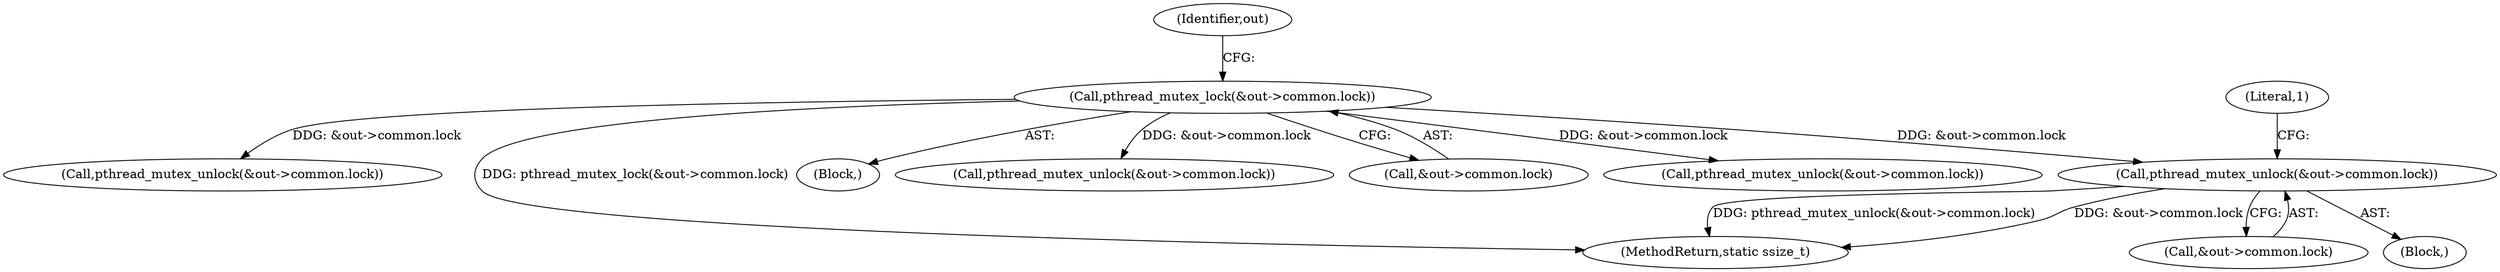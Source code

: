 digraph "0_Android_472271b153c5dc53c28beac55480a8d8434b2d5c_4@API" {
"1000140" [label="(Call,pthread_mutex_unlock(&out->common.lock))"];
"1000122" [label="(Call,pthread_mutex_lock(&out->common.lock))"];
"1000214" [label="(Call,pthread_mutex_unlock(&out->common.lock))"];
"1000303" [label="(MethodReturn,static ssize_t)"];
"1000106" [label="(Block,)"];
"1000141" [label="(Call,&out->common.lock)"];
"1000192" [label="(Call,pthread_mutex_unlock(&out->common.lock))"];
"1000149" [label="(Literal,1)"];
"1000123" [label="(Call,&out->common.lock)"];
"1000137" [label="(Block,)"];
"1000224" [label="(Call,pthread_mutex_unlock(&out->common.lock))"];
"1000140" [label="(Call,pthread_mutex_unlock(&out->common.lock))"];
"1000133" [label="(Identifier,out)"];
"1000122" [label="(Call,pthread_mutex_lock(&out->common.lock))"];
"1000140" -> "1000137"  [label="AST: "];
"1000140" -> "1000141"  [label="CFG: "];
"1000141" -> "1000140"  [label="AST: "];
"1000149" -> "1000140"  [label="CFG: "];
"1000140" -> "1000303"  [label="DDG: &out->common.lock"];
"1000140" -> "1000303"  [label="DDG: pthread_mutex_unlock(&out->common.lock)"];
"1000122" -> "1000140"  [label="DDG: &out->common.lock"];
"1000122" -> "1000106"  [label="AST: "];
"1000122" -> "1000123"  [label="CFG: "];
"1000123" -> "1000122"  [label="AST: "];
"1000133" -> "1000122"  [label="CFG: "];
"1000122" -> "1000303"  [label="DDG: pthread_mutex_lock(&out->common.lock)"];
"1000122" -> "1000192"  [label="DDG: &out->common.lock"];
"1000122" -> "1000214"  [label="DDG: &out->common.lock"];
"1000122" -> "1000224"  [label="DDG: &out->common.lock"];
}
